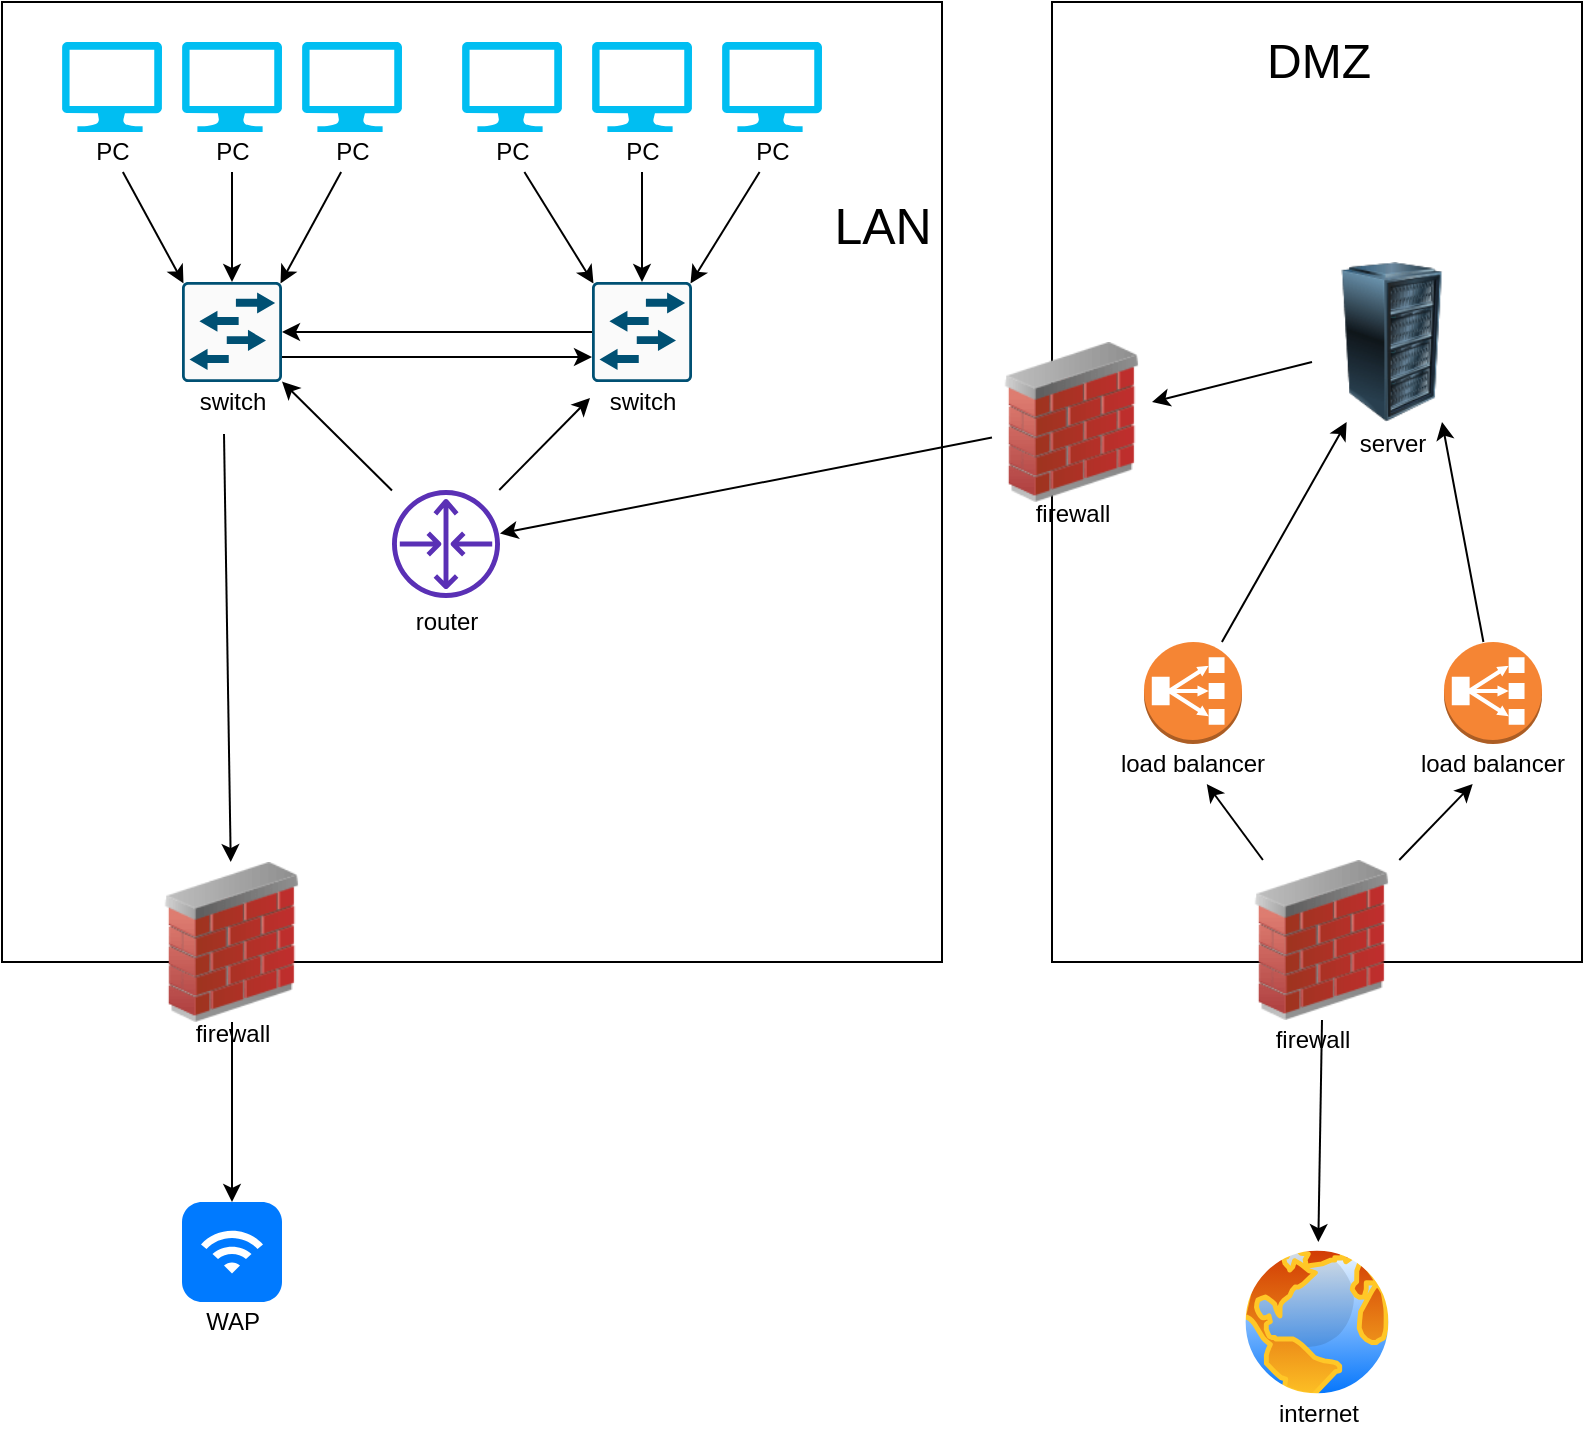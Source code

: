 <mxfile version="14.5.8" type="google"><diagram id="qDIU3KsMLNjPlED0CR1u" name="Page-1"><mxGraphModel dx="1379" dy="752" grid="1" gridSize="10" guides="1" tooltips="1" connect="1" arrows="1" fold="1" page="1" pageScale="1" pageWidth="850" pageHeight="1100" math="0" shadow="0"><root><mxCell id="0"/><mxCell id="1" parent="0"/><mxCell id="hAcTnxjOa00bGE5MxDFn-78" value="" style="rounded=0;whiteSpace=wrap;html=1;" parent="1" vertex="1"><mxGeometry x="535" y="10" width="265" height="480" as="geometry"/></mxCell><mxCell id="hAcTnxjOa00bGE5MxDFn-75" value="" style="rounded=0;whiteSpace=wrap;html=1;" parent="1" vertex="1"><mxGeometry x="10" y="10" width="470" height="480" as="geometry"/></mxCell><mxCell id="hAcTnxjOa00bGE5MxDFn-11" value="" style="verticalLabelPosition=bottom;html=1;verticalAlign=top;align=center;strokeColor=none;fillColor=#00BEF2;shape=mxgraph.azure.computer;pointerEvents=1;" parent="1" vertex="1"><mxGeometry x="40" y="30" width="50" height="45" as="geometry"/></mxCell><mxCell id="hAcTnxjOa00bGE5MxDFn-28" value="PC&lt;br&gt;" style="text;html=1;resizable=0;autosize=1;align=center;verticalAlign=middle;points=[];fillColor=none;strokeColor=none;rounded=0;" parent="1" vertex="1"><mxGeometry x="50" y="75" width="30" height="20" as="geometry"/></mxCell><mxCell id="hAcTnxjOa00bGE5MxDFn-76" value="&lt;font style=&quot;font-size: 25px&quot;&gt;LAN&lt;/font&gt;" style="text;html=1;resizable=0;autosize=1;align=center;verticalAlign=middle;points=[];fillColor=none;strokeColor=none;rounded=0;" parent="1" vertex="1"><mxGeometry x="420" y="111" width="60" height="20" as="geometry"/></mxCell><mxCell id="hAcTnxjOa00bGE5MxDFn-56" value="" style="group" parent="1" vertex="1" connectable="0"><mxGeometry x="500" y="180" width="90" height="96" as="geometry"/></mxCell><mxCell id="hAcTnxjOa00bGE5MxDFn-2" value="" style="image;html=1;image=img/lib/clip_art/networking/Firewall_02_128x128.png" parent="hAcTnxjOa00bGE5MxDFn-56" vertex="1"><mxGeometry x="5" width="80" height="80" as="geometry"/></mxCell><mxCell id="hAcTnxjOa00bGE5MxDFn-53" value="" style="group" parent="hAcTnxjOa00bGE5MxDFn-56" vertex="1" connectable="0"><mxGeometry y="25" width="90" height="71" as="geometry"/></mxCell><mxCell id="hAcTnxjOa00bGE5MxDFn-55" value="firewall&lt;br&gt;" style="text;html=1;resizable=0;autosize=1;align=center;verticalAlign=middle;points=[];fillColor=none;strokeColor=none;rounded=0;" parent="hAcTnxjOa00bGE5MxDFn-53" vertex="1"><mxGeometry x="20" y="51" width="50" height="20" as="geometry"/></mxCell><mxCell id="hAcTnxjOa00bGE5MxDFn-65" value="" style="group" parent="1" vertex="1" connectable="0"><mxGeometry x="100" y="610" width="50" height="70" as="geometry"/></mxCell><mxCell id="hAcTnxjOa00bGE5MxDFn-63" value="" style="html=1;strokeWidth=1;shadow=0;dashed=0;shape=mxgraph.ios7.misc.wifi;fillColor=#007AFF;strokeColor=none;buttonText=;strokeColor2=#222222;fontColor=#222222;fontSize=8;verticalLabelPosition=bottom;verticalAlign=top;align=center;" parent="hAcTnxjOa00bGE5MxDFn-65" vertex="1"><mxGeometry width="50" height="50" as="geometry"/></mxCell><mxCell id="hAcTnxjOa00bGE5MxDFn-64" value="WAP&lt;br&gt;" style="text;html=1;resizable=0;autosize=1;align=center;verticalAlign=middle;points=[];fillColor=none;strokeColor=none;rounded=0;" parent="hAcTnxjOa00bGE5MxDFn-65" vertex="1"><mxGeometry x="5" y="50" width="40" height="20" as="geometry"/></mxCell><mxCell id="hAcTnxjOa00bGE5MxDFn-95" value="" style="group" parent="1" vertex="1" connectable="0"><mxGeometry x="80" y="440" width="90" height="96" as="geometry"/></mxCell><mxCell id="hAcTnxjOa00bGE5MxDFn-96" value="" style="image;html=1;image=img/lib/clip_art/networking/Firewall_02_128x128.png" parent="hAcTnxjOa00bGE5MxDFn-95" vertex="1"><mxGeometry x="5" width="80" height="80" as="geometry"/></mxCell><mxCell id="hAcTnxjOa00bGE5MxDFn-97" value="" style="group" parent="hAcTnxjOa00bGE5MxDFn-95" vertex="1" connectable="0"><mxGeometry y="25" width="90" height="71" as="geometry"/></mxCell><mxCell id="hAcTnxjOa00bGE5MxDFn-98" value="firewall&lt;br&gt;" style="text;html=1;resizable=0;autosize=1;align=center;verticalAlign=middle;points=[];fillColor=none;strokeColor=none;rounded=0;" parent="hAcTnxjOa00bGE5MxDFn-97" vertex="1"><mxGeometry x="20" y="51" width="50" height="20" as="geometry"/></mxCell><mxCell id="hAcTnxjOa00bGE5MxDFn-74" style="edgeStyle=none;rounded=0;orthogonalLoop=1;jettySize=auto;html=1;" parent="1" source="hAcTnxjOa00bGE5MxDFn-96" target="hAcTnxjOa00bGE5MxDFn-63" edge="1"><mxGeometry x="40" y="30" as="geometry"/></mxCell><mxCell id="hAcTnxjOa00bGE5MxDFn-24" value="" style="group" parent="1" vertex="1" connectable="0"><mxGeometry x="560" y="330" width="90" height="71" as="geometry"/></mxCell><mxCell id="hAcTnxjOa00bGE5MxDFn-22" value="" style="outlineConnect=0;dashed=0;verticalLabelPosition=bottom;verticalAlign=top;align=center;html=1;shape=mxgraph.aws3.classic_load_balancer;fillColor=#F58534;gradientColor=none;" parent="hAcTnxjOa00bGE5MxDFn-24" vertex="1"><mxGeometry x="21" width="49" height="51" as="geometry"/></mxCell><mxCell id="hAcTnxjOa00bGE5MxDFn-23" value="load balancer&lt;br&gt;" style="text;html=1;resizable=0;autosize=1;align=center;verticalAlign=middle;points=[];fillColor=none;strokeColor=none;rounded=0;" parent="hAcTnxjOa00bGE5MxDFn-24" vertex="1"><mxGeometry y="51" width="90" height="20" as="geometry"/></mxCell><mxCell id="hAcTnxjOa00bGE5MxDFn-52" value="" style="group" parent="1" vertex="1" connectable="0"><mxGeometry x="660" y="140" width="90" height="101" as="geometry"/></mxCell><mxCell id="hAcTnxjOa00bGE5MxDFn-48" value="" style="image;html=1;image=img/lib/clip_art/computers/Server_Rack_128x128.png" parent="hAcTnxjOa00bGE5MxDFn-52" vertex="1"><mxGeometry x="5" width="80" height="80" as="geometry"/></mxCell><mxCell id="hAcTnxjOa00bGE5MxDFn-49" value="" style="group" parent="hAcTnxjOa00bGE5MxDFn-52" vertex="1" connectable="0"><mxGeometry y="30" width="90" height="71" as="geometry"/></mxCell><mxCell id="hAcTnxjOa00bGE5MxDFn-51" value="server&lt;br&gt;" style="text;html=1;resizable=0;autosize=1;align=center;verticalAlign=middle;points=[];fillColor=none;strokeColor=none;rounded=0;" parent="hAcTnxjOa00bGE5MxDFn-49" vertex="1"><mxGeometry x="20" y="51" width="50" height="20" as="geometry"/></mxCell><mxCell id="hAcTnxjOa00bGE5MxDFn-58" value="" style="group" parent="1" vertex="1" connectable="0"><mxGeometry x="640" y="479" width="90" height="71" as="geometry"/></mxCell><mxCell id="hAcTnxjOa00bGE5MxDFn-59" value="firewall&lt;br&gt;" style="text;html=1;resizable=0;autosize=1;align=center;verticalAlign=middle;points=[];fillColor=none;strokeColor=none;rounded=0;" parent="hAcTnxjOa00bGE5MxDFn-58" vertex="1"><mxGeometry y="40" width="50" height="20" as="geometry"/></mxCell><mxCell id="hAcTnxjOa00bGE5MxDFn-57" value="" style="image;html=1;image=img/lib/clip_art/networking/Firewall_02_128x128.png" parent="hAcTnxjOa00bGE5MxDFn-58" vertex="1"><mxGeometry x="-10" y="-40" width="80" height="80" as="geometry"/></mxCell><mxCell id="hAcTnxjOa00bGE5MxDFn-62" value="" style="group" parent="1" vertex="1" connectable="0"><mxGeometry x="622.5" y="630" width="90" height="96" as="geometry"/></mxCell><mxCell id="hAcTnxjOa00bGE5MxDFn-5" value="" style="aspect=fixed;perimeter=ellipsePerimeter;html=1;align=center;shadow=0;dashed=0;spacingTop=3;image;image=img/lib/active_directory/internet_globe.svg;" parent="hAcTnxjOa00bGE5MxDFn-62" vertex="1"><mxGeometry x="5" width="80" height="80" as="geometry"/></mxCell><mxCell id="hAcTnxjOa00bGE5MxDFn-60" value="" style="group" parent="hAcTnxjOa00bGE5MxDFn-62" vertex="1" connectable="0"><mxGeometry y="25" width="90" height="71" as="geometry"/></mxCell><mxCell id="hAcTnxjOa00bGE5MxDFn-61" value="internet&lt;br&gt;" style="text;html=1;resizable=0;autosize=1;align=center;verticalAlign=middle;points=[];fillColor=none;strokeColor=none;rounded=0;" parent="hAcTnxjOa00bGE5MxDFn-60" vertex="1"><mxGeometry x="15" y="51" width="60" height="20" as="geometry"/></mxCell><mxCell id="hAcTnxjOa00bGE5MxDFn-79" value="&lt;font style=&quot;font-size: 24px&quot;&gt;DMZ&lt;/font&gt;" style="text;html=1;resizable=0;autosize=1;align=center;verticalAlign=middle;points=[];fillColor=none;strokeColor=none;rounded=0;" parent="1" vertex="1"><mxGeometry x="632.5" y="30" width="70" height="20" as="geometry"/></mxCell><mxCell id="hAcTnxjOa00bGE5MxDFn-82" style="edgeStyle=none;rounded=0;orthogonalLoop=1;jettySize=auto;html=1;" parent="1" source="hAcTnxjOa00bGE5MxDFn-57" target="hAcTnxjOa00bGE5MxDFn-23" edge="1"><mxGeometry x="40" y="10" as="geometry"/></mxCell><mxCell id="hAcTnxjOa00bGE5MxDFn-30" value="" style="group" parent="1" vertex="1" connectable="0"><mxGeometry x="100" y="30" width="50" height="65" as="geometry"/></mxCell><mxCell id="hAcTnxjOa00bGE5MxDFn-31" value="" style="verticalLabelPosition=bottom;html=1;verticalAlign=top;align=center;strokeColor=none;fillColor=#00BEF2;shape=mxgraph.azure.computer;pointerEvents=1;" parent="hAcTnxjOa00bGE5MxDFn-30" vertex="1"><mxGeometry width="50" height="45" as="geometry"/></mxCell><mxCell id="hAcTnxjOa00bGE5MxDFn-32" value="PC&lt;br&gt;" style="text;html=1;resizable=0;autosize=1;align=center;verticalAlign=middle;points=[];fillColor=none;strokeColor=none;rounded=0;" parent="hAcTnxjOa00bGE5MxDFn-30" vertex="1"><mxGeometry x="10" y="45" width="30" height="20" as="geometry"/></mxCell><mxCell id="hAcTnxjOa00bGE5MxDFn-33" value="" style="group" parent="1" vertex="1" connectable="0"><mxGeometry x="160" y="30" width="50" height="65" as="geometry"/></mxCell><mxCell id="hAcTnxjOa00bGE5MxDFn-34" value="" style="verticalLabelPosition=bottom;html=1;verticalAlign=top;align=center;strokeColor=none;fillColor=#00BEF2;shape=mxgraph.azure.computer;pointerEvents=1;" parent="hAcTnxjOa00bGE5MxDFn-33" vertex="1"><mxGeometry width="50" height="45" as="geometry"/></mxCell><mxCell id="hAcTnxjOa00bGE5MxDFn-35" value="PC&lt;br&gt;" style="text;html=1;resizable=0;autosize=1;align=center;verticalAlign=middle;points=[];fillColor=none;strokeColor=none;rounded=0;" parent="hAcTnxjOa00bGE5MxDFn-33" vertex="1"><mxGeometry x="10" y="45" width="30" height="20" as="geometry"/></mxCell><mxCell id="hAcTnxjOa00bGE5MxDFn-36" value="" style="group" parent="1" vertex="1" connectable="0"><mxGeometry x="240" y="30" width="50" height="65" as="geometry"/></mxCell><mxCell id="hAcTnxjOa00bGE5MxDFn-37" value="" style="verticalLabelPosition=bottom;html=1;verticalAlign=top;align=center;strokeColor=none;fillColor=#00BEF2;shape=mxgraph.azure.computer;pointerEvents=1;" parent="hAcTnxjOa00bGE5MxDFn-36" vertex="1"><mxGeometry width="50" height="45" as="geometry"/></mxCell><mxCell id="hAcTnxjOa00bGE5MxDFn-38" value="PC&lt;br&gt;" style="text;html=1;resizable=0;autosize=1;align=center;verticalAlign=middle;points=[];fillColor=none;strokeColor=none;rounded=0;" parent="hAcTnxjOa00bGE5MxDFn-36" vertex="1"><mxGeometry x="10" y="45" width="30" height="20" as="geometry"/></mxCell><mxCell id="hAcTnxjOa00bGE5MxDFn-39" value="" style="group" parent="1" vertex="1" connectable="0"><mxGeometry x="305" y="30" width="50" height="65" as="geometry"/></mxCell><mxCell id="hAcTnxjOa00bGE5MxDFn-40" value="" style="verticalLabelPosition=bottom;html=1;verticalAlign=top;align=center;strokeColor=none;fillColor=#00BEF2;shape=mxgraph.azure.computer;pointerEvents=1;" parent="hAcTnxjOa00bGE5MxDFn-39" vertex="1"><mxGeometry width="50" height="45" as="geometry"/></mxCell><mxCell id="hAcTnxjOa00bGE5MxDFn-41" value="PC&lt;br&gt;" style="text;html=1;resizable=0;autosize=1;align=center;verticalAlign=middle;points=[];fillColor=none;strokeColor=none;rounded=0;" parent="hAcTnxjOa00bGE5MxDFn-39" vertex="1"><mxGeometry x="10" y="45" width="30" height="20" as="geometry"/></mxCell><mxCell id="hAcTnxjOa00bGE5MxDFn-42" value="" style="group" parent="1" vertex="1" connectable="0"><mxGeometry x="370" y="30" width="50" height="65" as="geometry"/></mxCell><mxCell id="hAcTnxjOa00bGE5MxDFn-43" value="" style="verticalLabelPosition=bottom;html=1;verticalAlign=top;align=center;strokeColor=none;fillColor=#00BEF2;shape=mxgraph.azure.computer;pointerEvents=1;" parent="hAcTnxjOa00bGE5MxDFn-42" vertex="1"><mxGeometry width="50" height="45" as="geometry"/></mxCell><mxCell id="hAcTnxjOa00bGE5MxDFn-44" value="PC&lt;br&gt;" style="text;html=1;resizable=0;autosize=1;align=center;verticalAlign=middle;points=[];fillColor=none;strokeColor=none;rounded=0;" parent="hAcTnxjOa00bGE5MxDFn-42" vertex="1"><mxGeometry x="10" y="45" width="30" height="20" as="geometry"/></mxCell><mxCell id="hAcTnxjOa00bGE5MxDFn-66" style="edgeStyle=none;rounded=0;orthogonalLoop=1;jettySize=auto;html=1;entryX=0.015;entryY=0.015;entryDx=0;entryDy=0;entryPerimeter=0;" parent="1" source="hAcTnxjOa00bGE5MxDFn-28" target="hAcTnxjOa00bGE5MxDFn-17" edge="1"><mxGeometry x="40" y="30" as="geometry"/></mxCell><mxCell id="hAcTnxjOa00bGE5MxDFn-67" style="edgeStyle=none;rounded=0;orthogonalLoop=1;jettySize=auto;html=1;entryX=0.5;entryY=0;entryDx=0;entryDy=0;entryPerimeter=0;" parent="1" source="hAcTnxjOa00bGE5MxDFn-32" target="hAcTnxjOa00bGE5MxDFn-17" edge="1"><mxGeometry x="40" y="30" as="geometry"/></mxCell><mxCell id="hAcTnxjOa00bGE5MxDFn-68" style="edgeStyle=none;rounded=0;orthogonalLoop=1;jettySize=auto;html=1;entryX=0.985;entryY=0.015;entryDx=0;entryDy=0;entryPerimeter=0;" parent="1" source="hAcTnxjOa00bGE5MxDFn-35" target="hAcTnxjOa00bGE5MxDFn-17" edge="1"><mxGeometry x="40" y="30" as="geometry"/></mxCell><mxCell id="hAcTnxjOa00bGE5MxDFn-69" style="edgeStyle=none;rounded=0;orthogonalLoop=1;jettySize=auto;html=1;entryX=0.015;entryY=0.015;entryDx=0;entryDy=0;entryPerimeter=0;" parent="1" source="hAcTnxjOa00bGE5MxDFn-38" target="hAcTnxjOa00bGE5MxDFn-4" edge="1"><mxGeometry x="40" y="30" as="geometry"/></mxCell><mxCell id="hAcTnxjOa00bGE5MxDFn-70" style="edgeStyle=none;rounded=0;orthogonalLoop=1;jettySize=auto;html=1;entryX=0.5;entryY=0;entryDx=0;entryDy=0;entryPerimeter=0;" parent="1" source="hAcTnxjOa00bGE5MxDFn-41" target="hAcTnxjOa00bGE5MxDFn-4" edge="1"><mxGeometry x="40" y="30" as="geometry"/></mxCell><mxCell id="hAcTnxjOa00bGE5MxDFn-71" style="edgeStyle=none;rounded=0;orthogonalLoop=1;jettySize=auto;html=1;entryX=0.985;entryY=0.015;entryDx=0;entryDy=0;entryPerimeter=0;" parent="1" source="hAcTnxjOa00bGE5MxDFn-44" target="hAcTnxjOa00bGE5MxDFn-4" edge="1"><mxGeometry x="40" y="30" as="geometry"/></mxCell><mxCell id="hAcTnxjOa00bGE5MxDFn-26" value="" style="group" parent="1" vertex="1" connectable="0"><mxGeometry x="100" y="150" width="50" height="70" as="geometry"/></mxCell><mxCell id="hAcTnxjOa00bGE5MxDFn-17" value="" style="points=[[0.015,0.015,0],[0.985,0.015,0],[0.985,0.985,0],[0.015,0.985,0],[0.25,0,0],[0.5,0,0],[0.75,0,0],[1,0.25,0],[1,0.5,0],[1,0.75,0],[0.75,1,0],[0.5,1,0],[0.25,1,0],[0,0.75,0],[0,0.5,0],[0,0.25,0]];verticalLabelPosition=bottom;html=1;verticalAlign=top;aspect=fixed;align=center;pointerEvents=1;shape=mxgraph.cisco19.rect;prIcon=l2_switch;fillColor=#FAFAFA;strokeColor=#005073;" parent="hAcTnxjOa00bGE5MxDFn-26" vertex="1"><mxGeometry width="50" height="50" as="geometry"/></mxCell><mxCell id="hAcTnxjOa00bGE5MxDFn-19" value="switch&lt;br&gt;" style="text;html=1;resizable=0;autosize=1;align=center;verticalAlign=middle;points=[];fillColor=none;strokeColor=none;rounded=0;" parent="hAcTnxjOa00bGE5MxDFn-26" vertex="1"><mxGeometry y="50" width="50" height="20" as="geometry"/></mxCell><mxCell id="hAcTnxjOa00bGE5MxDFn-25" value="" style="group" parent="1" vertex="1" connectable="0"><mxGeometry x="305" y="150" width="50" height="70" as="geometry"/></mxCell><mxCell id="hAcTnxjOa00bGE5MxDFn-4" value="" style="points=[[0.015,0.015,0],[0.985,0.015,0],[0.985,0.985,0],[0.015,0.985,0],[0.25,0,0],[0.5,0,0],[0.75,0,0],[1,0.25,0],[1,0.5,0],[1,0.75,0],[0.75,1,0],[0.5,1,0],[0.25,1,0],[0,0.75,0],[0,0.5,0],[0,0.25,0]];verticalLabelPosition=bottom;html=1;verticalAlign=top;aspect=fixed;align=center;pointerEvents=1;shape=mxgraph.cisco19.rect;prIcon=l2_switch;fillColor=#FAFAFA;strokeColor=#005073;" parent="hAcTnxjOa00bGE5MxDFn-25" vertex="1"><mxGeometry width="50" height="50" as="geometry"/></mxCell><mxCell id="hAcTnxjOa00bGE5MxDFn-20" value="switch&lt;br&gt;" style="text;html=1;resizable=0;autosize=1;align=center;verticalAlign=middle;points=[];fillColor=none;strokeColor=none;rounded=0;" parent="hAcTnxjOa00bGE5MxDFn-25" vertex="1"><mxGeometry y="50" width="50" height="20" as="geometry"/></mxCell><mxCell id="hAcTnxjOa00bGE5MxDFn-27" value="" style="group" parent="1" vertex="1" connectable="0"><mxGeometry x="205" y="254" width="54" height="76" as="geometry"/></mxCell><mxCell id="hAcTnxjOa00bGE5MxDFn-18" value="" style="outlineConnect=0;fontColor=#232F3E;gradientColor=none;fillColor=#5A30B5;strokeColor=none;dashed=0;verticalLabelPosition=bottom;verticalAlign=top;align=center;html=1;fontSize=12;fontStyle=0;aspect=fixed;pointerEvents=1;shape=mxgraph.aws4.router;" parent="hAcTnxjOa00bGE5MxDFn-27" vertex="1"><mxGeometry width="54" height="54" as="geometry"/></mxCell><mxCell id="hAcTnxjOa00bGE5MxDFn-21" value="router" style="text;html=1;resizable=0;autosize=1;align=center;verticalAlign=middle;points=[];fillColor=none;strokeColor=none;rounded=0;" parent="hAcTnxjOa00bGE5MxDFn-27" vertex="1"><mxGeometry x="2" y="56" width="50" height="20" as="geometry"/></mxCell><mxCell id="hAcTnxjOa00bGE5MxDFn-89" style="edgeStyle=none;rounded=0;orthogonalLoop=1;jettySize=auto;html=1;entryX=1;entryY=0.5;entryDx=0;entryDy=0;entryPerimeter=0;" parent="1" source="hAcTnxjOa00bGE5MxDFn-4" target="hAcTnxjOa00bGE5MxDFn-17" edge="1"><mxGeometry x="40" y="30" as="geometry"><mxPoint x="160" y="180" as="targetPoint"/></mxGeometry></mxCell><mxCell id="hAcTnxjOa00bGE5MxDFn-91" style="edgeStyle=none;rounded=0;orthogonalLoop=1;jettySize=auto;html=1;exitX=1;exitY=0.75;exitDx=0;exitDy=0;exitPerimeter=0;entryX=0;entryY=0.75;entryDx=0;entryDy=0;entryPerimeter=0;" parent="1" source="hAcTnxjOa00bGE5MxDFn-17" target="hAcTnxjOa00bGE5MxDFn-4" edge="1"><mxGeometry relative="1" as="geometry"/></mxCell><mxCell id="hAcTnxjOa00bGE5MxDFn-92" style="edgeStyle=none;rounded=0;orthogonalLoop=1;jettySize=auto;html=1;exitX=0.5;exitY=1;exitDx=0;exitDy=0;" parent="1" source="hAcTnxjOa00bGE5MxDFn-57" target="hAcTnxjOa00bGE5MxDFn-5" edge="1"><mxGeometry relative="1" as="geometry"/></mxCell><mxCell id="hAcTnxjOa00bGE5MxDFn-99" style="edgeStyle=none;rounded=0;orthogonalLoop=1;jettySize=auto;html=1;exitX=0.42;exitY=1.3;exitDx=0;exitDy=0;exitPerimeter=0;" parent="1" source="hAcTnxjOa00bGE5MxDFn-19" target="hAcTnxjOa00bGE5MxDFn-96" edge="1"><mxGeometry relative="1" as="geometry"/></mxCell><mxCell id="hAcTnxjOa00bGE5MxDFn-106" style="edgeStyle=none;rounded=0;orthogonalLoop=1;jettySize=auto;html=1;" parent="1" source="hAcTnxjOa00bGE5MxDFn-22" target="hAcTnxjOa00bGE5MxDFn-48" edge="1"><mxGeometry relative="1" as="geometry"><mxPoint x="663.763" y="294" as="targetPoint"/></mxGeometry></mxCell><mxCell id="hAcTnxjOa00bGE5MxDFn-109" style="edgeStyle=none;rounded=0;orthogonalLoop=1;jettySize=auto;html=1;" parent="1" source="hAcTnxjOa00bGE5MxDFn-48" target="hAcTnxjOa00bGE5MxDFn-2" edge="1"><mxGeometry relative="1" as="geometry"/></mxCell><mxCell id="hAcTnxjOa00bGE5MxDFn-110" value="" style="group" parent="1" vertex="1" connectable="0"><mxGeometry x="710" y="330" width="90" height="71" as="geometry"/></mxCell><mxCell id="hAcTnxjOa00bGE5MxDFn-111" value="" style="outlineConnect=0;dashed=0;verticalLabelPosition=bottom;verticalAlign=top;align=center;html=1;shape=mxgraph.aws3.classic_load_balancer;fillColor=#F58534;gradientColor=none;" parent="hAcTnxjOa00bGE5MxDFn-110" vertex="1"><mxGeometry x="21" width="49" height="51" as="geometry"/></mxCell><mxCell id="hAcTnxjOa00bGE5MxDFn-112" value="load balancer&lt;br&gt;" style="text;html=1;resizable=0;autosize=1;align=center;verticalAlign=middle;points=[];fillColor=none;strokeColor=none;rounded=0;" parent="hAcTnxjOa00bGE5MxDFn-110" vertex="1"><mxGeometry y="51" width="90" height="20" as="geometry"/></mxCell><mxCell id="hAcTnxjOa00bGE5MxDFn-113" style="edgeStyle=none;rounded=0;orthogonalLoop=1;jettySize=auto;html=1;" parent="1" source="hAcTnxjOa00bGE5MxDFn-57" target="hAcTnxjOa00bGE5MxDFn-112" edge="1"><mxGeometry relative="1" as="geometry"/></mxCell><mxCell id="hAcTnxjOa00bGE5MxDFn-114" style="edgeStyle=none;rounded=0;orthogonalLoop=1;jettySize=auto;html=1;" parent="1" source="hAcTnxjOa00bGE5MxDFn-111" edge="1"><mxGeometry relative="1" as="geometry"><mxPoint x="730" y="220" as="targetPoint"/></mxGeometry></mxCell><mxCell id="ktSWTRi4wbe6s_1MhBzD-4" style="edgeStyle=none;rounded=0;orthogonalLoop=1;jettySize=auto;html=1;" edge="1" parent="1" source="hAcTnxjOa00bGE5MxDFn-2" target="hAcTnxjOa00bGE5MxDFn-18"><mxGeometry relative="1" as="geometry"/></mxCell><mxCell id="ktSWTRi4wbe6s_1MhBzD-5" style="edgeStyle=none;rounded=0;orthogonalLoop=1;jettySize=auto;html=1;entryX=-0.02;entryY=0.4;entryDx=0;entryDy=0;entryPerimeter=0;" edge="1" parent="1" source="hAcTnxjOa00bGE5MxDFn-18" target="hAcTnxjOa00bGE5MxDFn-20"><mxGeometry relative="1" as="geometry"/></mxCell><mxCell id="ktSWTRi4wbe6s_1MhBzD-6" style="edgeStyle=none;rounded=0;orthogonalLoop=1;jettySize=auto;html=1;" edge="1" parent="1" source="hAcTnxjOa00bGE5MxDFn-18" target="hAcTnxjOa00bGE5MxDFn-17"><mxGeometry relative="1" as="geometry"/></mxCell></root></mxGraphModel></diagram></mxfile>
